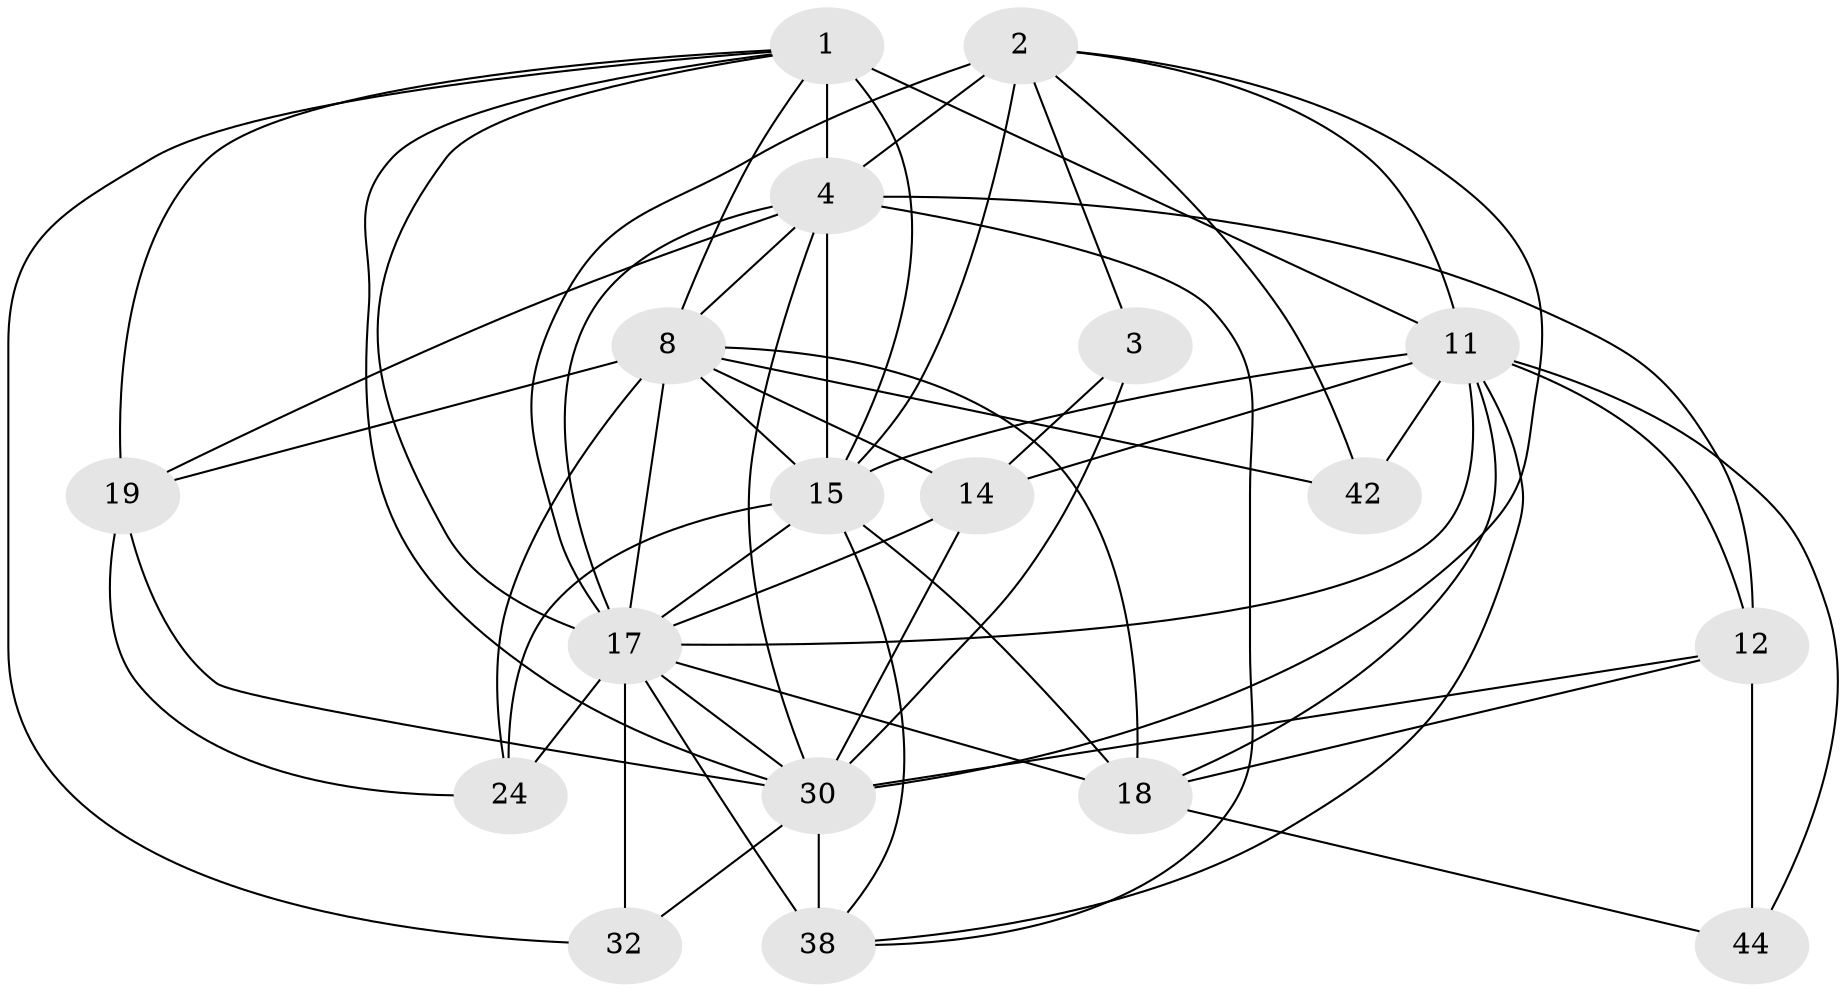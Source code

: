 // original degree distribution, {3: 0.29508196721311475, 4: 0.32786885245901637, 6: 0.09836065573770492, 5: 0.16393442622950818, 2: 0.08196721311475409, 7: 0.03278688524590164}
// Generated by graph-tools (version 1.1) at 2025/18/03/04/25 18:18:53]
// undirected, 18 vertices, 58 edges
graph export_dot {
graph [start="1"]
  node [color=gray90,style=filled];
  1 [super="+6+10"];
  2 [super="+23+48"];
  3 [super="+26"];
  4 [super="+28+5+7"];
  8 [super="+47+9"];
  11 [super="+22+53"];
  12 [super="+37"];
  14 [super="+25+60+54"];
  15 [super="+45+33+16"];
  17 [super="+46+20+21"];
  18 [super="+52+50"];
  19 [super="+27"];
  24 [super="+29"];
  30 [super="+35+58"];
  32;
  38 [super="+40"];
  42;
  44 [super="+56"];
  1 -- 32;
  1 -- 8;
  1 -- 19;
  1 -- 4 [weight=3];
  1 -- 11;
  1 -- 15 [weight=2];
  1 -- 17;
  1 -- 30;
  2 -- 4 [weight=3];
  2 -- 17;
  2 -- 3;
  2 -- 42;
  2 -- 11;
  2 -- 15 [weight=2];
  2 -- 30;
  3 -- 14 [weight=2];
  3 -- 30;
  4 -- 12;
  4 -- 19;
  4 -- 8;
  4 -- 17;
  4 -- 38;
  4 -- 30;
  4 -- 15 [weight=2];
  8 -- 19;
  8 -- 15;
  8 -- 17;
  8 -- 18;
  8 -- 24;
  8 -- 42;
  8 -- 14;
  11 -- 42;
  11 -- 38;
  11 -- 44;
  11 -- 15;
  11 -- 18;
  11 -- 12;
  11 -- 17;
  11 -- 14;
  12 -- 18 [weight=2];
  12 -- 44;
  12 -- 30;
  14 -- 17 [weight=2];
  14 -- 30;
  15 -- 24 [weight=2];
  15 -- 38;
  15 -- 17;
  15 -- 18;
  17 -- 38 [weight=2];
  17 -- 32;
  17 -- 24 [weight=3];
  17 -- 30;
  17 -- 18;
  18 -- 44;
  19 -- 24;
  19 -- 30;
  30 -- 38 [weight=2];
  30 -- 32;
}

